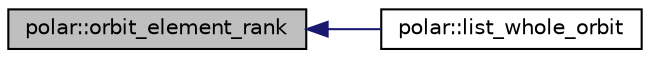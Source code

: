 digraph "polar::orbit_element_rank"
{
  edge [fontname="Helvetica",fontsize="10",labelfontname="Helvetica",labelfontsize="10"];
  node [fontname="Helvetica",fontsize="10",shape=record];
  rankdir="LR";
  Node3300 [label="polar::orbit_element_rank",height=0.2,width=0.4,color="black", fillcolor="grey75", style="filled", fontcolor="black"];
  Node3300 -> Node3301 [dir="back",color="midnightblue",fontsize="10",style="solid",fontname="Helvetica"];
  Node3301 [label="polar::list_whole_orbit",height=0.2,width=0.4,color="black", fillcolor="white", style="filled",URL="$da/d1c/classpolar.html#a26f04b7c75e45604ab772931ed2916fd"];
}
